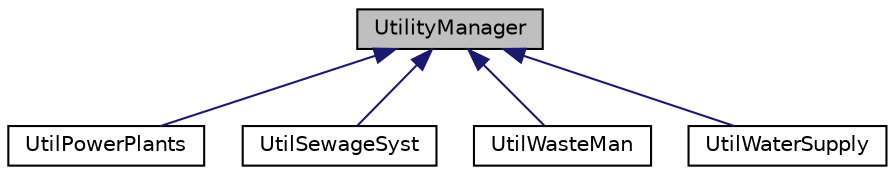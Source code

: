 digraph "UtilityManager"
{
 // LATEX_PDF_SIZE
  edge [fontname="Helvetica",fontsize="10",labelfontname="Helvetica",labelfontsize="10"];
  node [fontname="Helvetica",fontsize="10",shape=record];
  Node1 [label="UtilityManager",height=0.2,width=0.4,color="black", fillcolor="grey75", style="filled", fontcolor="black",tooltip="Abstract base class for all concrete utilities in the system."];
  Node1 -> Node2 [dir="back",color="midnightblue",fontsize="10",style="solid",fontname="Helvetica"];
  Node2 [label="UtilPowerPlants",height=0.2,width=0.4,color="black", fillcolor="white", style="filled",URL="$classUtilPowerPlants.html",tooltip="Represents the Power Plant utility within the system."];
  Node1 -> Node3 [dir="back",color="midnightblue",fontsize="10",style="solid",fontname="Helvetica"];
  Node3 [label="UtilSewageSyst",height=0.2,width=0.4,color="black", fillcolor="white", style="filled",URL="$classUtilSewageSyst.html",tooltip="Represents the sewage management system."];
  Node1 -> Node4 [dir="back",color="midnightblue",fontsize="10",style="solid",fontname="Helvetica"];
  Node4 [label="UtilWasteMan",height=0.2,width=0.4,color="black", fillcolor="white", style="filled",URL="$classUtilWasteMan.html",tooltip="Represents the waste management system."];
  Node1 -> Node5 [dir="back",color="midnightblue",fontsize="10",style="solid",fontname="Helvetica"];
  Node5 [label="UtilWaterSupply",height=0.2,width=0.4,color="black", fillcolor="white", style="filled",URL="$classUtilWaterSupply.html",tooltip="Represents the water supply system."];
}
